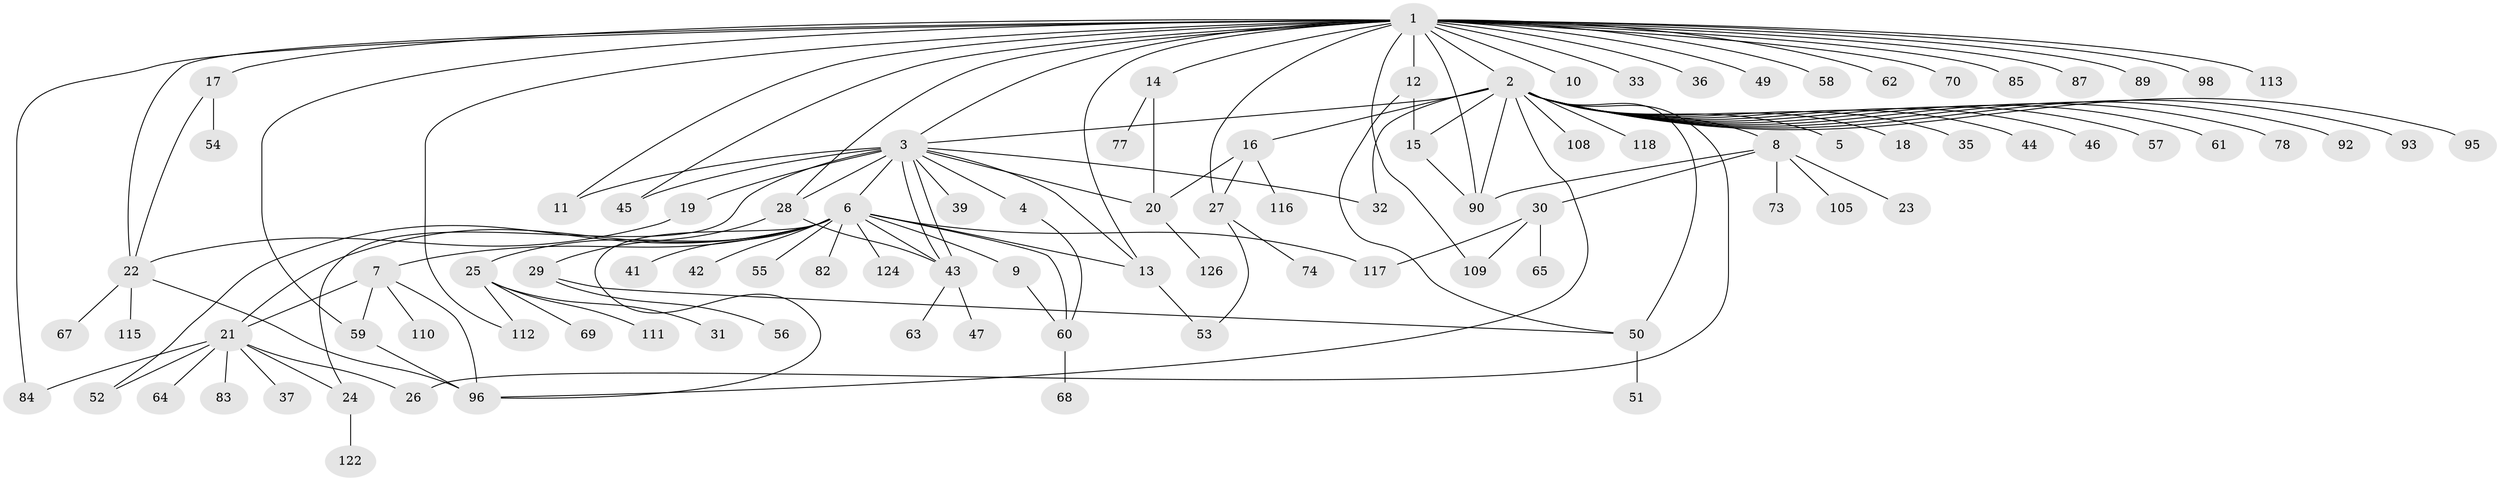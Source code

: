 // original degree distribution, {29: 0.007352941176470588, 25: 0.007352941176470588, 18: 0.007352941176470588, 2: 0.16176470588235295, 1: 0.5514705882352942, 17: 0.007352941176470588, 5: 0.04411764705882353, 6: 0.022058823529411766, 3: 0.11764705882352941, 7: 0.007352941176470588, 4: 0.058823529411764705, 11: 0.007352941176470588}
// Generated by graph-tools (version 1.1) at 2025/18/03/04/25 18:18:09]
// undirected, 95 vertices, 131 edges
graph export_dot {
graph [start="1"]
  node [color=gray90,style=filled];
  1;
  2;
  3 [super="+91+106+86+80+72+66"];
  4;
  5;
  6;
  7;
  8;
  9;
  10;
  11;
  12;
  13 [super="+123+103+127"];
  14;
  15 [super="+125"];
  16;
  17;
  18;
  19;
  20;
  21 [super="+34+38"];
  22;
  23;
  24;
  25;
  26 [super="+76"];
  27;
  28 [super="+121"];
  29 [super="+71"];
  30 [super="+48+40"];
  31;
  32 [super="+133"];
  33;
  35;
  36;
  37;
  39;
  41;
  42;
  43 [super="+104+81+101+131+132+94+75"];
  44;
  45;
  46;
  47;
  49;
  50 [super="+119"];
  51;
  52 [super="+134"];
  53;
  54;
  55;
  56;
  57;
  58;
  59;
  60 [super="+79"];
  61;
  62;
  63;
  64 [super="+129"];
  65;
  67;
  68;
  69;
  70;
  73;
  74;
  77;
  78 [super="+128"];
  82;
  83;
  84;
  85;
  87;
  89;
  90 [super="+114+135"];
  92;
  93;
  95;
  96 [super="+97+100"];
  98;
  105;
  108;
  109 [super="+136"];
  110;
  111;
  112;
  113;
  115 [super="+130"];
  116;
  117;
  118;
  122;
  124;
  126;
  1 -- 2;
  1 -- 3;
  1 -- 10;
  1 -- 11;
  1 -- 12;
  1 -- 13;
  1 -- 14;
  1 -- 17;
  1 -- 22;
  1 -- 27;
  1 -- 28 [weight=2];
  1 -- 33;
  1 -- 36;
  1 -- 45;
  1 -- 49;
  1 -- 58;
  1 -- 59;
  1 -- 62;
  1 -- 70;
  1 -- 84;
  1 -- 85;
  1 -- 87;
  1 -- 89;
  1 -- 90;
  1 -- 98;
  1 -- 109;
  1 -- 112;
  1 -- 113;
  2 -- 5;
  2 -- 8;
  2 -- 15;
  2 -- 16;
  2 -- 18;
  2 -- 26;
  2 -- 32;
  2 -- 35;
  2 -- 44;
  2 -- 46;
  2 -- 50;
  2 -- 57;
  2 -- 61;
  2 -- 78;
  2 -- 90 [weight=2];
  2 -- 92;
  2 -- 93;
  2 -- 95;
  2 -- 96;
  2 -- 108;
  2 -- 118;
  2 -- 3 [weight=2];
  3 -- 4;
  3 -- 6 [weight=2];
  3 -- 11;
  3 -- 13;
  3 -- 19;
  3 -- 24;
  3 -- 32;
  3 -- 39;
  3 -- 43 [weight=2];
  3 -- 43;
  3 -- 20;
  3 -- 28;
  3 -- 45;
  4 -- 60;
  6 -- 7;
  6 -- 9;
  6 -- 13;
  6 -- 25;
  6 -- 41;
  6 -- 42;
  6 -- 52;
  6 -- 55;
  6 -- 60;
  6 -- 82;
  6 -- 117;
  6 -- 124;
  6 -- 96;
  6 -- 43;
  6 -- 21;
  7 -- 21;
  7 -- 59;
  7 -- 96;
  7 -- 110;
  8 -- 23;
  8 -- 30;
  8 -- 73;
  8 -- 105;
  8 -- 90;
  9 -- 60;
  12 -- 15;
  12 -- 50;
  13 -- 53;
  14 -- 20;
  14 -- 77;
  15 -- 90;
  16 -- 20;
  16 -- 27;
  16 -- 116;
  17 -- 22;
  17 -- 54;
  19 -- 22;
  20 -- 126;
  21 -- 24;
  21 -- 64;
  21 -- 83;
  21 -- 84;
  21 -- 37;
  21 -- 26;
  21 -- 52;
  22 -- 67;
  22 -- 96;
  22 -- 115;
  24 -- 122;
  25 -- 31;
  25 -- 69;
  25 -- 111;
  25 -- 112;
  27 -- 53;
  27 -- 74;
  28 -- 29;
  28 -- 43;
  29 -- 56;
  29 -- 50;
  30 -- 65;
  30 -- 109;
  30 -- 117;
  43 -- 47;
  43 -- 63;
  50 -- 51;
  59 -- 96;
  60 -- 68;
}
